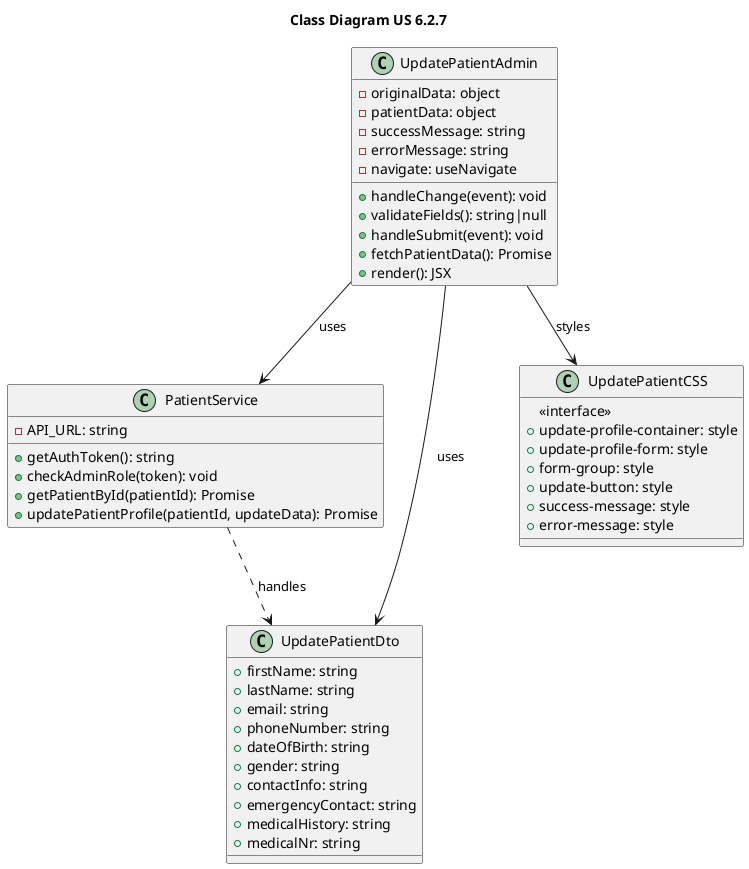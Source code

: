 @startuml namespace class Diagram 
title "Class Diagram US 6.2.7"

class UpdatePatientAdmin {
    -originalData: object
    -patientData: object
    -successMessage: string
    -errorMessage: string
    -navigate: useNavigate
    +handleChange(event): void
    +validateFields(): string|null
    +handleSubmit(event): void
    +fetchPatientData(): Promise
    +render(): JSX
}

class PatientService {
    -API_URL: string
    +getAuthToken(): string
    +checkAdminRole(token): void
    +getPatientById(patientId): Promise
    +updatePatientProfile(patientId, updateData): Promise
}

class UpdatePatientDto {
    +firstName: string
    +lastName: string
    +email: string
    +phoneNumber: string
    +dateOfBirth: string
    +gender: string
    +contactInfo: string
    +emergencyContact: string
    +medicalHistory: string
    +medicalNr: string
}

class UpdatePatientCSS {
    <<interface>>
    +update-profile-container: style
    +update-profile-form: style
    +form-group: style
    +update-button: style
    +success-message: style
    +error-message: style
}

UpdatePatientAdmin --> PatientService : uses
UpdatePatientAdmin --> UpdatePatientDto : uses
UpdatePatientAdmin --> UpdatePatientCSS : styles
PatientService ..> UpdatePatientDto : handles

@enduml